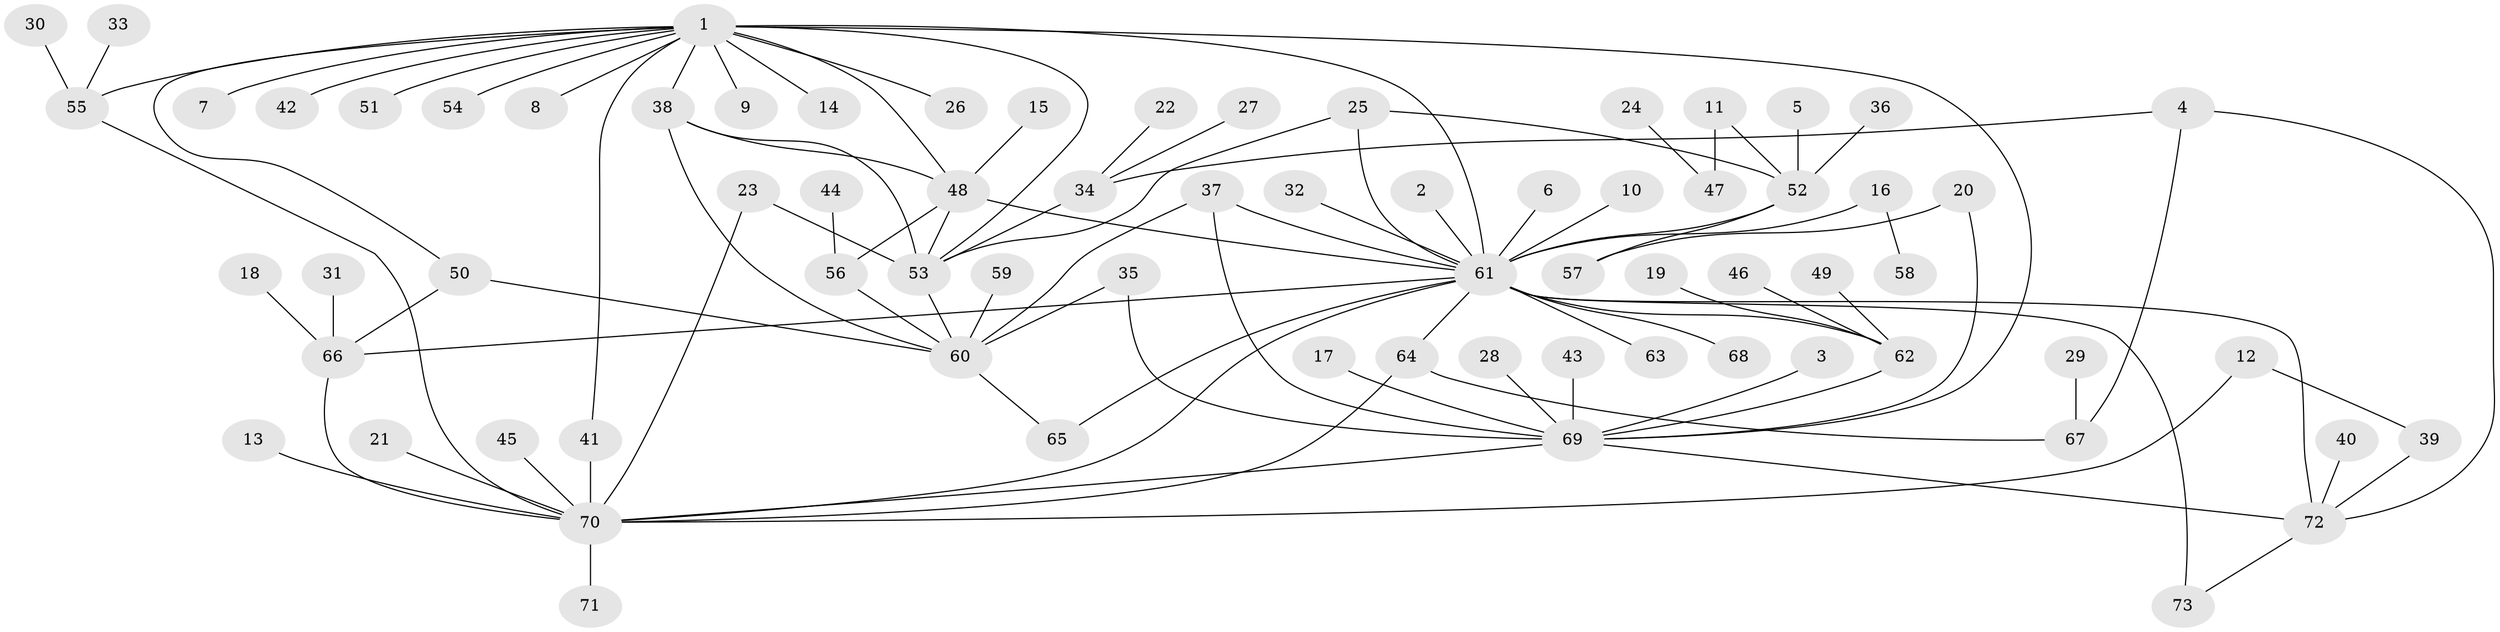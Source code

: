 // original degree distribution, {11: 0.006896551724137931, 8: 0.013793103448275862, 12: 0.006896551724137931, 7: 0.027586206896551724, 3: 0.09655172413793103, 20: 0.006896551724137931, 1: 0.4896551724137931, 6: 0.027586206896551724, 2: 0.2620689655172414, 4: 0.04827586206896552, 13: 0.006896551724137931, 5: 0.006896551724137931}
// Generated by graph-tools (version 1.1) at 2025/26/03/09/25 03:26:06]
// undirected, 73 vertices, 99 edges
graph export_dot {
graph [start="1"]
  node [color=gray90,style=filled];
  1;
  2;
  3;
  4;
  5;
  6;
  7;
  8;
  9;
  10;
  11;
  12;
  13;
  14;
  15;
  16;
  17;
  18;
  19;
  20;
  21;
  22;
  23;
  24;
  25;
  26;
  27;
  28;
  29;
  30;
  31;
  32;
  33;
  34;
  35;
  36;
  37;
  38;
  39;
  40;
  41;
  42;
  43;
  44;
  45;
  46;
  47;
  48;
  49;
  50;
  51;
  52;
  53;
  54;
  55;
  56;
  57;
  58;
  59;
  60;
  61;
  62;
  63;
  64;
  65;
  66;
  67;
  68;
  69;
  70;
  71;
  72;
  73;
  1 -- 7 [weight=1.0];
  1 -- 8 [weight=1.0];
  1 -- 9 [weight=1.0];
  1 -- 14 [weight=1.0];
  1 -- 26 [weight=1.0];
  1 -- 38 [weight=1.0];
  1 -- 41 [weight=1.0];
  1 -- 42 [weight=1.0];
  1 -- 48 [weight=1.0];
  1 -- 50 [weight=1.0];
  1 -- 51 [weight=1.0];
  1 -- 53 [weight=2.0];
  1 -- 54 [weight=1.0];
  1 -- 55 [weight=1.0];
  1 -- 61 [weight=2.0];
  1 -- 69 [weight=1.0];
  2 -- 61 [weight=1.0];
  3 -- 69 [weight=1.0];
  4 -- 34 [weight=1.0];
  4 -- 67 [weight=1.0];
  4 -- 72 [weight=1.0];
  5 -- 52 [weight=1.0];
  6 -- 61 [weight=1.0];
  10 -- 61 [weight=1.0];
  11 -- 47 [weight=1.0];
  11 -- 52 [weight=1.0];
  12 -- 39 [weight=1.0];
  12 -- 70 [weight=1.0];
  13 -- 70 [weight=1.0];
  15 -- 48 [weight=1.0];
  16 -- 58 [weight=1.0];
  16 -- 61 [weight=1.0];
  17 -- 69 [weight=1.0];
  18 -- 66 [weight=1.0];
  19 -- 62 [weight=1.0];
  20 -- 57 [weight=1.0];
  20 -- 69 [weight=1.0];
  21 -- 70 [weight=1.0];
  22 -- 34 [weight=1.0];
  23 -- 53 [weight=1.0];
  23 -- 70 [weight=1.0];
  24 -- 47 [weight=1.0];
  25 -- 52 [weight=1.0];
  25 -- 53 [weight=1.0];
  25 -- 61 [weight=1.0];
  27 -- 34 [weight=1.0];
  28 -- 69 [weight=1.0];
  29 -- 67 [weight=1.0];
  30 -- 55 [weight=1.0];
  31 -- 66 [weight=1.0];
  32 -- 61 [weight=1.0];
  33 -- 55 [weight=1.0];
  34 -- 53 [weight=1.0];
  35 -- 60 [weight=1.0];
  35 -- 69 [weight=1.0];
  36 -- 52 [weight=1.0];
  37 -- 60 [weight=1.0];
  37 -- 61 [weight=1.0];
  37 -- 69 [weight=1.0];
  38 -- 48 [weight=1.0];
  38 -- 53 [weight=1.0];
  38 -- 60 [weight=1.0];
  39 -- 72 [weight=1.0];
  40 -- 72 [weight=1.0];
  41 -- 70 [weight=1.0];
  43 -- 69 [weight=1.0];
  44 -- 56 [weight=1.0];
  45 -- 70 [weight=1.0];
  46 -- 62 [weight=1.0];
  48 -- 53 [weight=1.0];
  48 -- 56 [weight=1.0];
  48 -- 61 [weight=1.0];
  49 -- 62 [weight=1.0];
  50 -- 60 [weight=1.0];
  50 -- 66 [weight=1.0];
  52 -- 57 [weight=1.0];
  52 -- 61 [weight=1.0];
  53 -- 60 [weight=1.0];
  55 -- 70 [weight=1.0];
  56 -- 60 [weight=1.0];
  59 -- 60 [weight=1.0];
  60 -- 65 [weight=1.0];
  61 -- 62 [weight=1.0];
  61 -- 63 [weight=1.0];
  61 -- 64 [weight=1.0];
  61 -- 65 [weight=1.0];
  61 -- 66 [weight=1.0];
  61 -- 68 [weight=1.0];
  61 -- 70 [weight=1.0];
  61 -- 72 [weight=1.0];
  61 -- 73 [weight=1.0];
  62 -- 69 [weight=1.0];
  64 -- 67 [weight=1.0];
  64 -- 70 [weight=1.0];
  66 -- 70 [weight=1.0];
  69 -- 70 [weight=1.0];
  69 -- 72 [weight=1.0];
  70 -- 71 [weight=1.0];
  72 -- 73 [weight=1.0];
}
